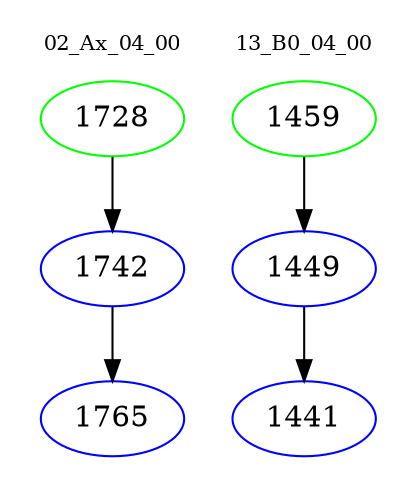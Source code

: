 digraph{
subgraph cluster_0 {
color = white
label = "02_Ax_04_00";
fontsize=10;
T0_1728 [label="1728", color="green"]
T0_1728 -> T0_1742 [color="black"]
T0_1742 [label="1742", color="blue"]
T0_1742 -> T0_1765 [color="black"]
T0_1765 [label="1765", color="blue"]
}
subgraph cluster_1 {
color = white
label = "13_B0_04_00";
fontsize=10;
T1_1459 [label="1459", color="green"]
T1_1459 -> T1_1449 [color="black"]
T1_1449 [label="1449", color="blue"]
T1_1449 -> T1_1441 [color="black"]
T1_1441 [label="1441", color="blue"]
}
}
